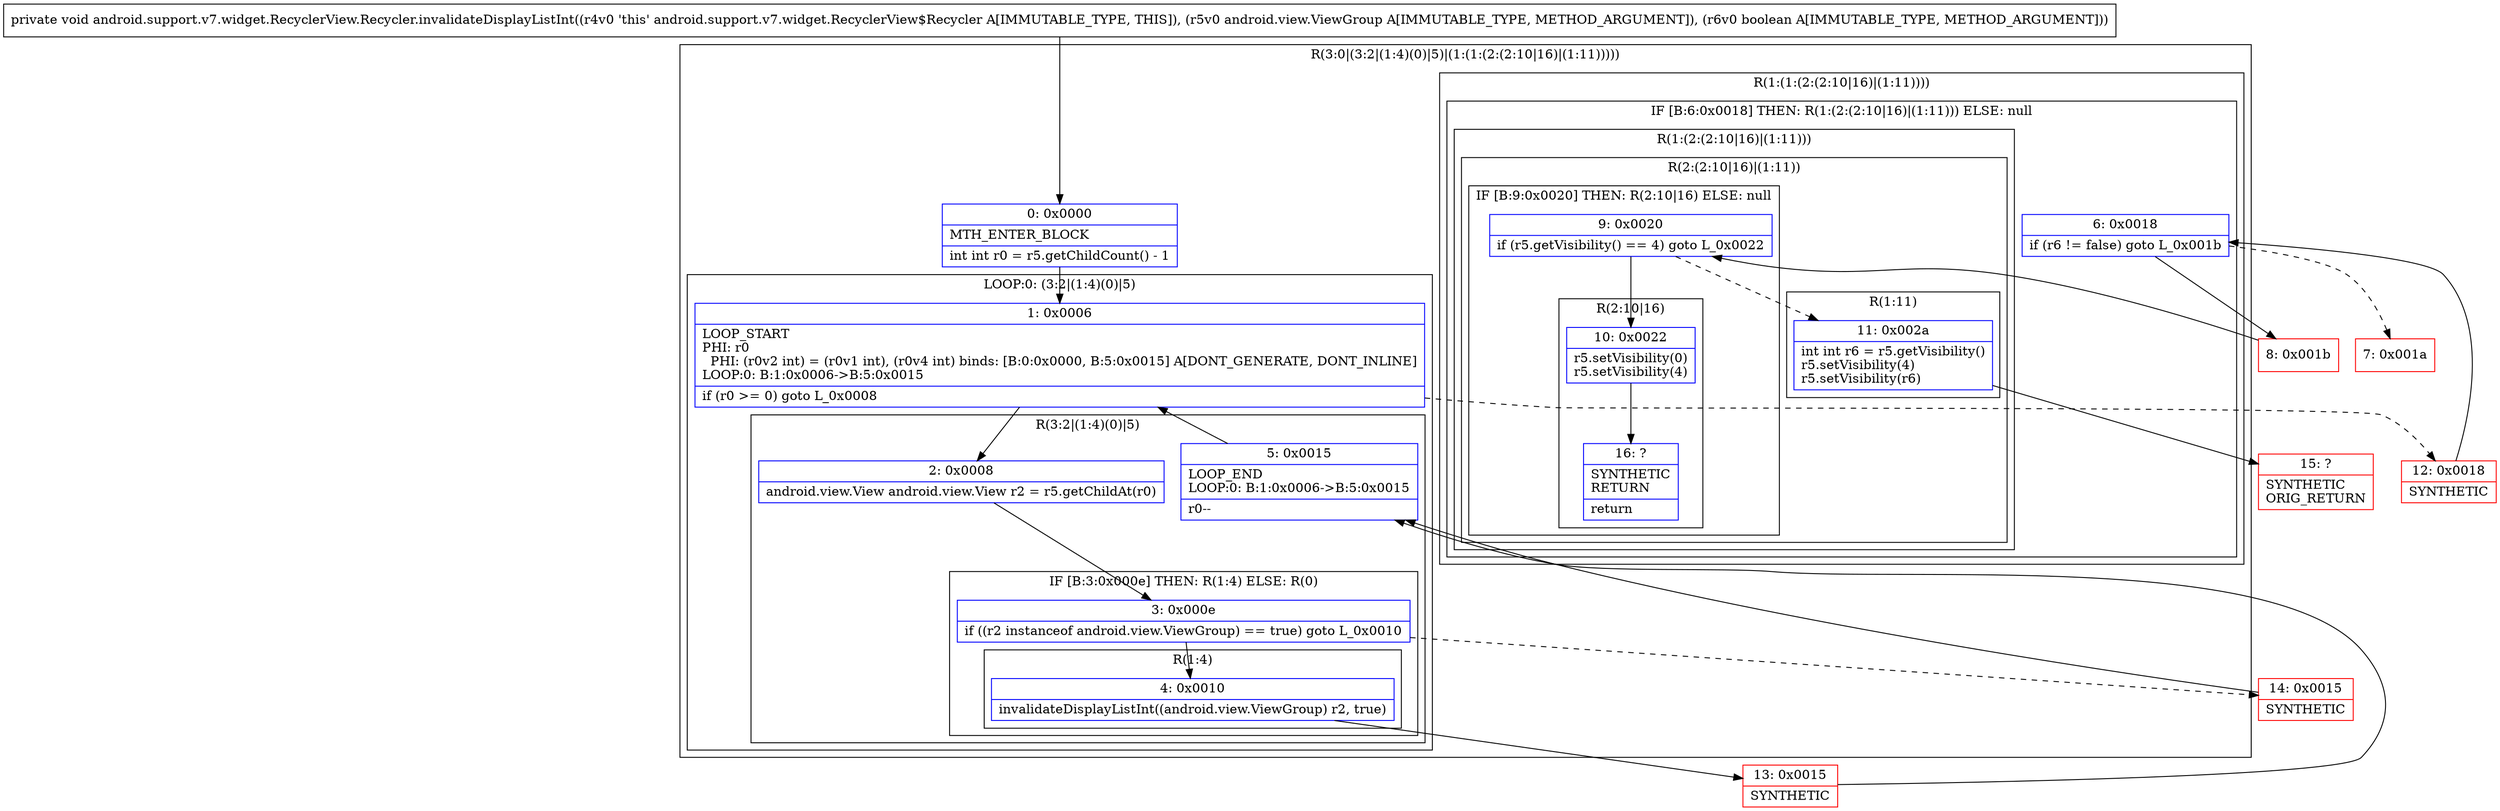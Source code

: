 digraph "CFG forandroid.support.v7.widget.RecyclerView.Recycler.invalidateDisplayListInt(Landroid\/view\/ViewGroup;Z)V" {
subgraph cluster_Region_449371884 {
label = "R(3:0|(3:2|(1:4)(0)|5)|(1:(1:(2:(2:10|16)|(1:11)))))";
node [shape=record,color=blue];
Node_0 [shape=record,label="{0\:\ 0x0000|MTH_ENTER_BLOCK\l|int int r0 = r5.getChildCount() \- 1\l}"];
subgraph cluster_LoopRegion_1302848317 {
label = "LOOP:0: (3:2|(1:4)(0)|5)";
node [shape=record,color=blue];
Node_1 [shape=record,label="{1\:\ 0x0006|LOOP_START\lPHI: r0 \l  PHI: (r0v2 int) = (r0v1 int), (r0v4 int) binds: [B:0:0x0000, B:5:0x0015] A[DONT_GENERATE, DONT_INLINE]\lLOOP:0: B:1:0x0006\-\>B:5:0x0015\l|if (r0 \>= 0) goto L_0x0008\l}"];
subgraph cluster_Region_78915928 {
label = "R(3:2|(1:4)(0)|5)";
node [shape=record,color=blue];
Node_2 [shape=record,label="{2\:\ 0x0008|android.view.View android.view.View r2 = r5.getChildAt(r0)\l}"];
subgraph cluster_IfRegion_990416863 {
label = "IF [B:3:0x000e] THEN: R(1:4) ELSE: R(0)";
node [shape=record,color=blue];
Node_3 [shape=record,label="{3\:\ 0x000e|if ((r2 instanceof android.view.ViewGroup) == true) goto L_0x0010\l}"];
subgraph cluster_Region_1237597576 {
label = "R(1:4)";
node [shape=record,color=blue];
Node_4 [shape=record,label="{4\:\ 0x0010|invalidateDisplayListInt((android.view.ViewGroup) r2, true)\l}"];
}
subgraph cluster_Region_1400436398 {
label = "R(0)";
node [shape=record,color=blue];
}
}
Node_5 [shape=record,label="{5\:\ 0x0015|LOOP_END\lLOOP:0: B:1:0x0006\-\>B:5:0x0015\l|r0\-\-\l}"];
}
}
subgraph cluster_Region_439572029 {
label = "R(1:(1:(2:(2:10|16)|(1:11))))";
node [shape=record,color=blue];
subgraph cluster_IfRegion_723416481 {
label = "IF [B:6:0x0018] THEN: R(1:(2:(2:10|16)|(1:11))) ELSE: null";
node [shape=record,color=blue];
Node_6 [shape=record,label="{6\:\ 0x0018|if (r6 != false) goto L_0x001b\l}"];
subgraph cluster_Region_542120714 {
label = "R(1:(2:(2:10|16)|(1:11)))";
node [shape=record,color=blue];
subgraph cluster_Region_881415208 {
label = "R(2:(2:10|16)|(1:11))";
node [shape=record,color=blue];
subgraph cluster_IfRegion_873164346 {
label = "IF [B:9:0x0020] THEN: R(2:10|16) ELSE: null";
node [shape=record,color=blue];
Node_9 [shape=record,label="{9\:\ 0x0020|if (r5.getVisibility() == 4) goto L_0x0022\l}"];
subgraph cluster_Region_1818273383 {
label = "R(2:10|16)";
node [shape=record,color=blue];
Node_10 [shape=record,label="{10\:\ 0x0022|r5.setVisibility(0)\lr5.setVisibility(4)\l}"];
Node_16 [shape=record,label="{16\:\ ?|SYNTHETIC\lRETURN\l|return\l}"];
}
}
subgraph cluster_Region_1735066208 {
label = "R(1:11)";
node [shape=record,color=blue];
Node_11 [shape=record,label="{11\:\ 0x002a|int int r6 = r5.getVisibility()\lr5.setVisibility(4)\lr5.setVisibility(r6)\l}"];
}
}
}
}
}
}
Node_7 [shape=record,color=red,label="{7\:\ 0x001a}"];
Node_8 [shape=record,color=red,label="{8\:\ 0x001b}"];
Node_12 [shape=record,color=red,label="{12\:\ 0x0018|SYNTHETIC\l}"];
Node_13 [shape=record,color=red,label="{13\:\ 0x0015|SYNTHETIC\l}"];
Node_14 [shape=record,color=red,label="{14\:\ 0x0015|SYNTHETIC\l}"];
Node_15 [shape=record,color=red,label="{15\:\ ?|SYNTHETIC\lORIG_RETURN\l}"];
MethodNode[shape=record,label="{private void android.support.v7.widget.RecyclerView.Recycler.invalidateDisplayListInt((r4v0 'this' android.support.v7.widget.RecyclerView$Recycler A[IMMUTABLE_TYPE, THIS]), (r5v0 android.view.ViewGroup A[IMMUTABLE_TYPE, METHOD_ARGUMENT]), (r6v0 boolean A[IMMUTABLE_TYPE, METHOD_ARGUMENT])) }"];
MethodNode -> Node_0;
Node_0 -> Node_1;
Node_1 -> Node_2;
Node_1 -> Node_12[style=dashed];
Node_2 -> Node_3;
Node_3 -> Node_4;
Node_3 -> Node_14[style=dashed];
Node_4 -> Node_13;
Node_5 -> Node_1;
Node_6 -> Node_7[style=dashed];
Node_6 -> Node_8;
Node_9 -> Node_10;
Node_9 -> Node_11[style=dashed];
Node_10 -> Node_16;
Node_11 -> Node_15;
Node_8 -> Node_9;
Node_12 -> Node_6;
Node_13 -> Node_5;
Node_14 -> Node_5;
}

